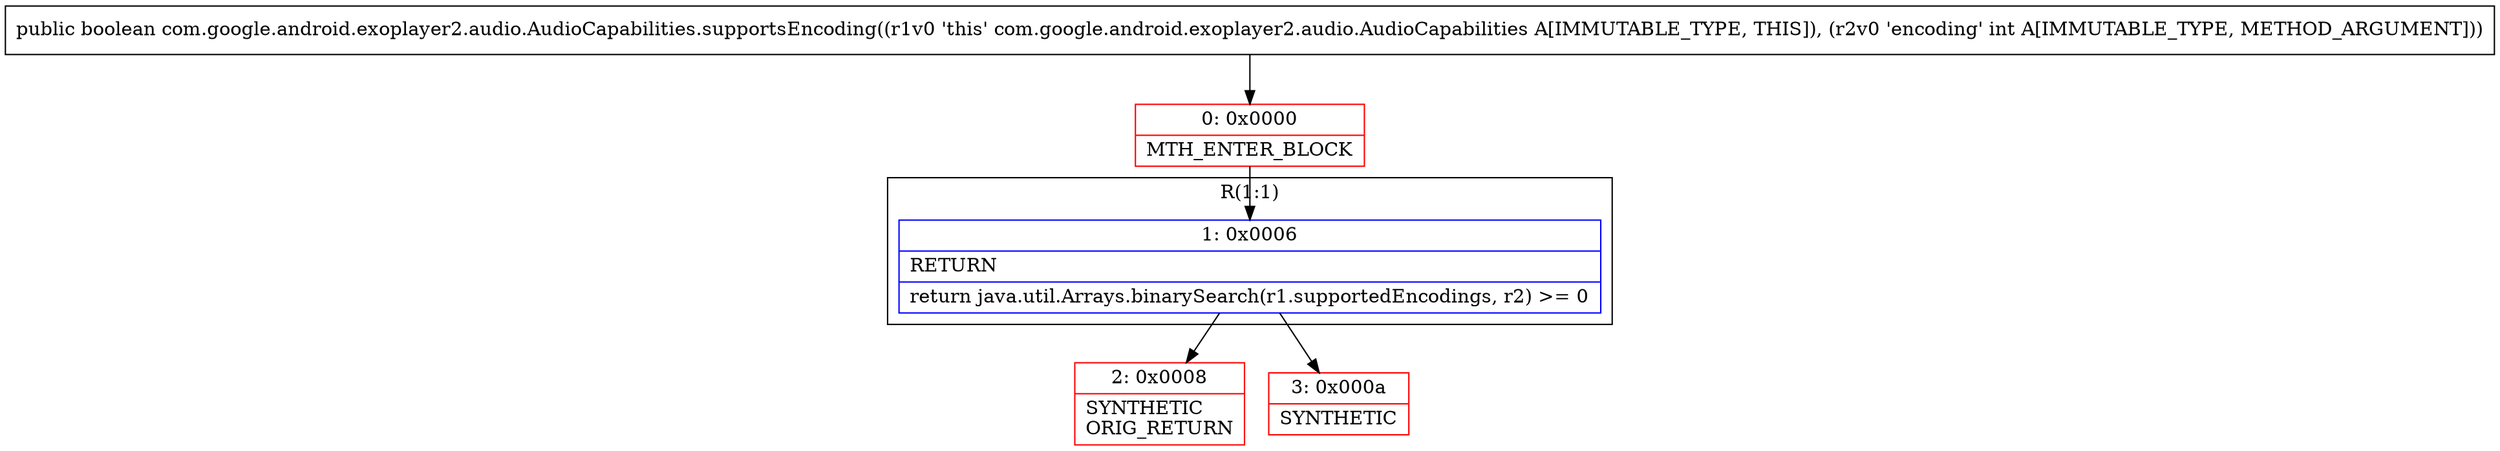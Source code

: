 digraph "CFG forcom.google.android.exoplayer2.audio.AudioCapabilities.supportsEncoding(I)Z" {
subgraph cluster_Region_340635897 {
label = "R(1:1)";
node [shape=record,color=blue];
Node_1 [shape=record,label="{1\:\ 0x0006|RETURN\l|return java.util.Arrays.binarySearch(r1.supportedEncodings, r2) \>= 0\l}"];
}
Node_0 [shape=record,color=red,label="{0\:\ 0x0000|MTH_ENTER_BLOCK\l}"];
Node_2 [shape=record,color=red,label="{2\:\ 0x0008|SYNTHETIC\lORIG_RETURN\l}"];
Node_3 [shape=record,color=red,label="{3\:\ 0x000a|SYNTHETIC\l}"];
MethodNode[shape=record,label="{public boolean com.google.android.exoplayer2.audio.AudioCapabilities.supportsEncoding((r1v0 'this' com.google.android.exoplayer2.audio.AudioCapabilities A[IMMUTABLE_TYPE, THIS]), (r2v0 'encoding' int A[IMMUTABLE_TYPE, METHOD_ARGUMENT])) }"];
MethodNode -> Node_0;
Node_1 -> Node_2;
Node_1 -> Node_3;
Node_0 -> Node_1;
}


